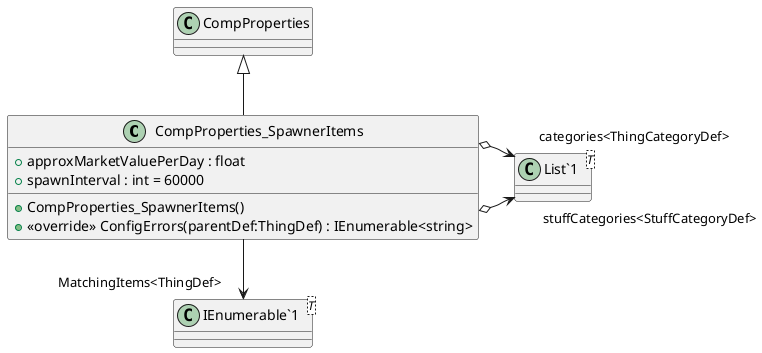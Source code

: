 @startuml
class CompProperties_SpawnerItems {
    + approxMarketValuePerDay : float
    + spawnInterval : int = 60000
    + CompProperties_SpawnerItems()
    + <<override>> ConfigErrors(parentDef:ThingDef) : IEnumerable<string>
}
class "List`1"<T> {
}
class "IEnumerable`1"<T> {
}
CompProperties <|-- CompProperties_SpawnerItems
CompProperties_SpawnerItems o-> "stuffCategories<StuffCategoryDef>" "List`1"
CompProperties_SpawnerItems o-> "categories<ThingCategoryDef>" "List`1"
CompProperties_SpawnerItems --> "MatchingItems<ThingDef>" "IEnumerable`1"
@enduml
